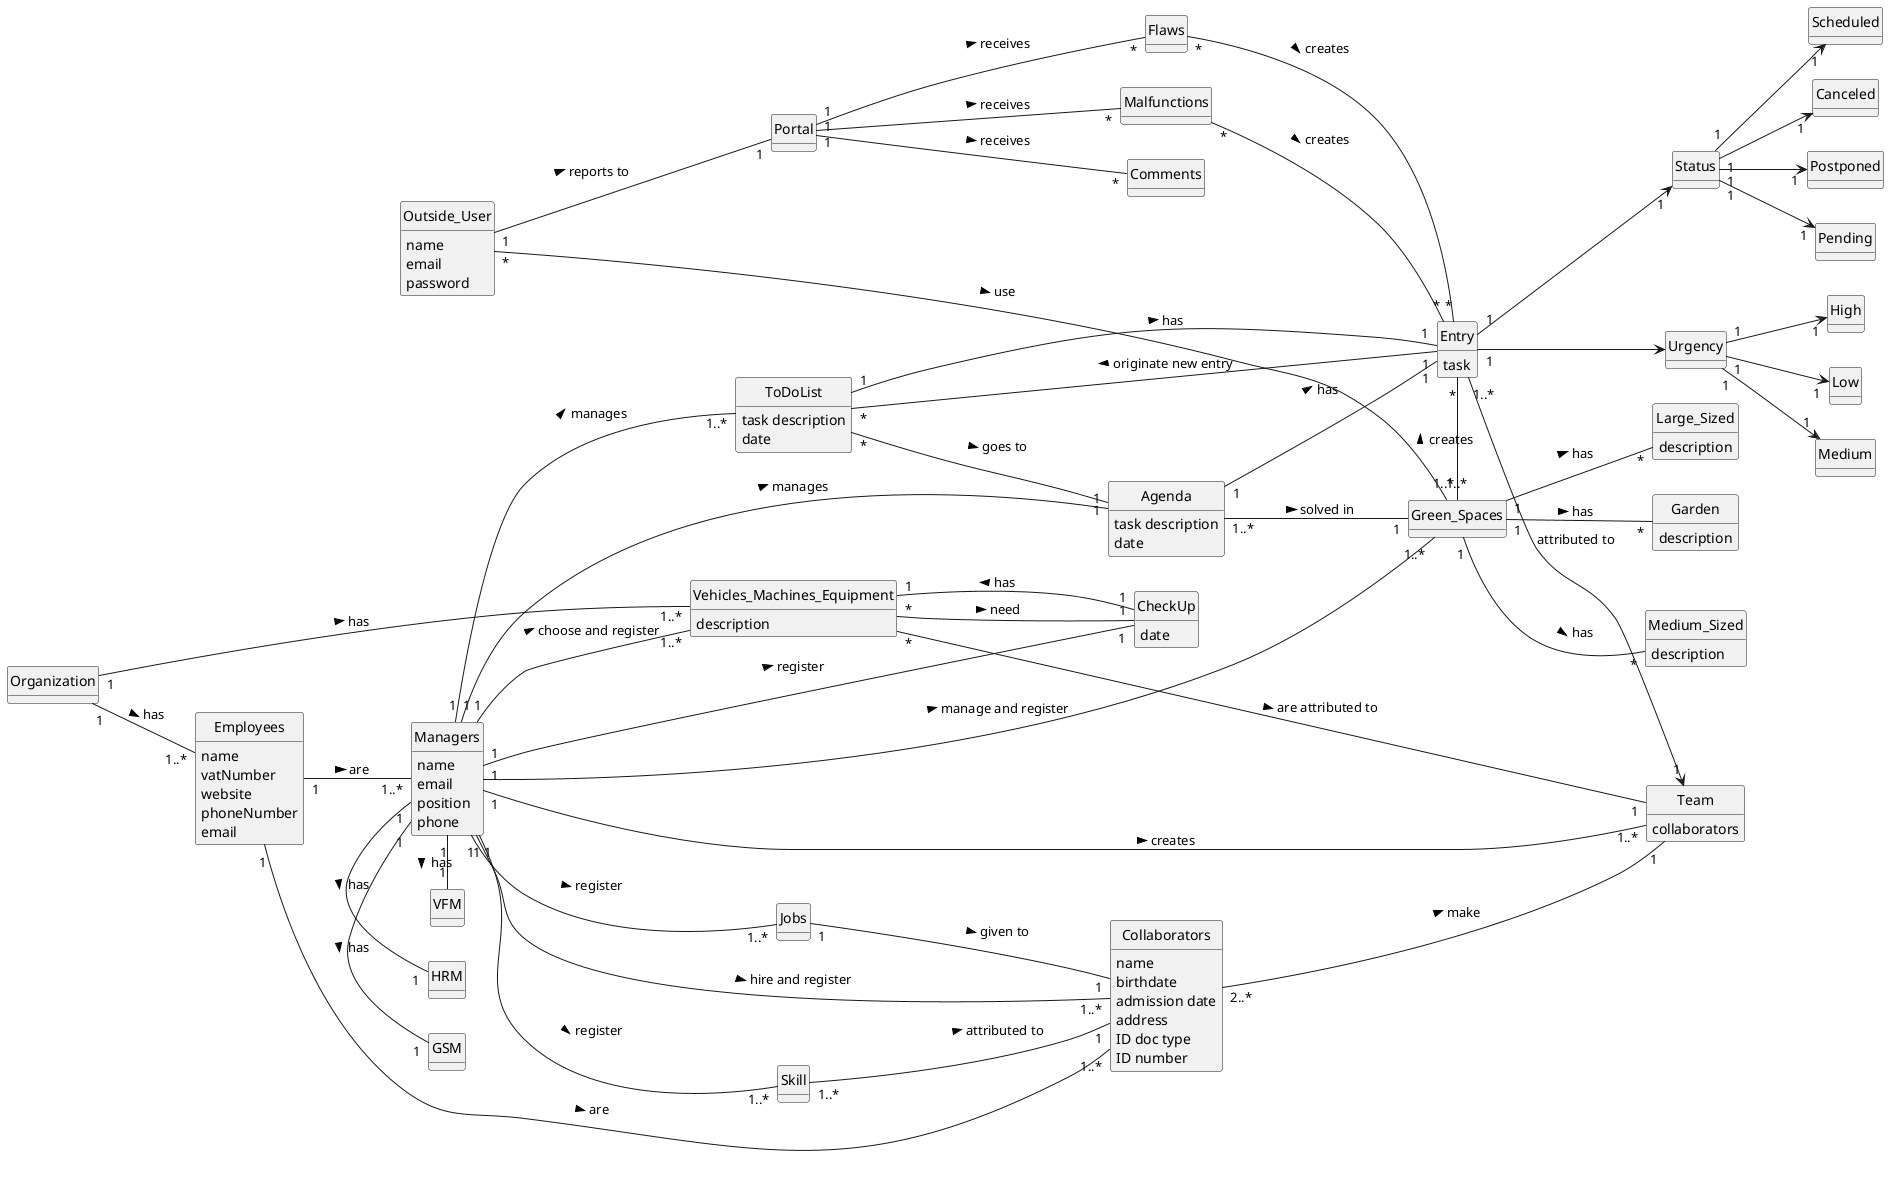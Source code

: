 @startuml
skinparam monochrome true
skinparam packageStyle rectangle
skinparam shadowing false
skinparam classAttributeIconSize 2
hide circle
hide methods
left to right direction

class Entry {
    task
}
class Urgency{}
class Status{}
class Low{}
class Medium{}
class High{}
class Pending{}
class Scheduled{}
class Canceled{}
class Postponed{}

class Outside_User {
    name
    email
    password
}
class Portal {}
class Malfunctions {}
class Flaws {}
class Comments {}
class Agenda {
    task description
    date
}
class Garden {
    description
}
class Medium_Sized {
    description
}
class Large_Sized {
    description
}
class Vehicles_Machines_Equipment {
    description
}
class VFM {}
class HRM {}
class GSM {}
class Green_Spaces {}
class Team {
    collaborators
}
class Collaborators {
    name
    birthdate
    admission date
    address
    contact info (mobile and email)
    ID doc type
    ID number
}
class Employees {
    name
    vatNumber
    website
    phoneNumber
    email
}
class ToDoList {
    task description
    date
}
class Managers {
    name
    email
    position
    phone
}
class Organization {}
class CheckUp {
    date
}
class Skill {}
class Jobs {}

Organization "1" -down- "1..*" Employees : has >
Organization "1" -down- "1..*" Vehicles_Machines_Equipment: has >
Employees "1" -- "1..*" Collaborators: are >
Employees "1" -- "1..*" Managers : are >
Managers "1" -right- "1" GSM: has >
Managers "1" -right- "1" HRM: has >
Managers "1" -right- "1" VFM: has >
Managers "1" -down- "1..*" Team: creates >
Managers "1" -down- "1..*" Green_Spaces: manage and register >
Managers "1" -- "1..*" Collaborators: hire and register >
Managers "1" -- "1..*" Vehicles_Machines_Equipment: choose and register >
Managers "1" -- "1..*" Skill: register >
Managers "1" -- "1..*" Jobs: register >
Managers "1" -down- "1" Agenda: manages >
Managers "1" -down- "1..*" ToDoList: manages >
Skill "1..*" -- "1" Collaborators: attributed to >
Jobs "1" -- "1" Collaborators: given to >
Vehicles_Machines_Equipment "*" -- "1" Team: are attributed to >
Vehicles_Machines_Equipment "*" -- "1" CheckUp: need >
Entry "1" -left- "*" ToDoList: originate new entry >
Entry "1..*" --> "1" Team : attributed to
Green_Spaces "1" -- "*" Garden: has >
Green_Spaces "1" -- "*" Medium_Sized: has >
Green_Spaces "1" -- "*" Large_Sized: has >
Green_Spaces "1..*" -left- "*" Entry : creates >
Collaborators "2..*"-- "1" Team : make >
ToDoList "1" -- "1" Entry : has >
Agenda "1" -- "1" Entry : has >
Agenda "1..*" -- "1" Green_Spaces: solved in >
ToDoList "*" -- "1" Agenda : goes to >
Portal "1" -- "*" Malfunctions: receives >
Portal "1" -- "*" Flaws: receives >
Portal "1" -- "*" Comments: receives >
Outside_User "1" -- "1" Portal : reports to >
Outside_User "*" -- "1..*" Green_Spaces: use >
Malfunctions "*" -- "*" Entry: creates >
Flaws "*" -- "*" Entry : creates >
Managers "1" -- "1" CheckUp: register >
CheckUp "1" -- "1" Vehicles_Machines_Equipment: has >
Entry "1" --> Urgency
Urgency "1" --> "1" Low
Urgency "1" --> "1" Medium
Urgency "1" --> "1" High
Entry "1" --> "1" Status
Status "1" --> "1" Pending
Status "1" --> "1" Scheduled
Status "1" --> "1" Canceled
Status "1" --> "1" Postponed

@enduml
